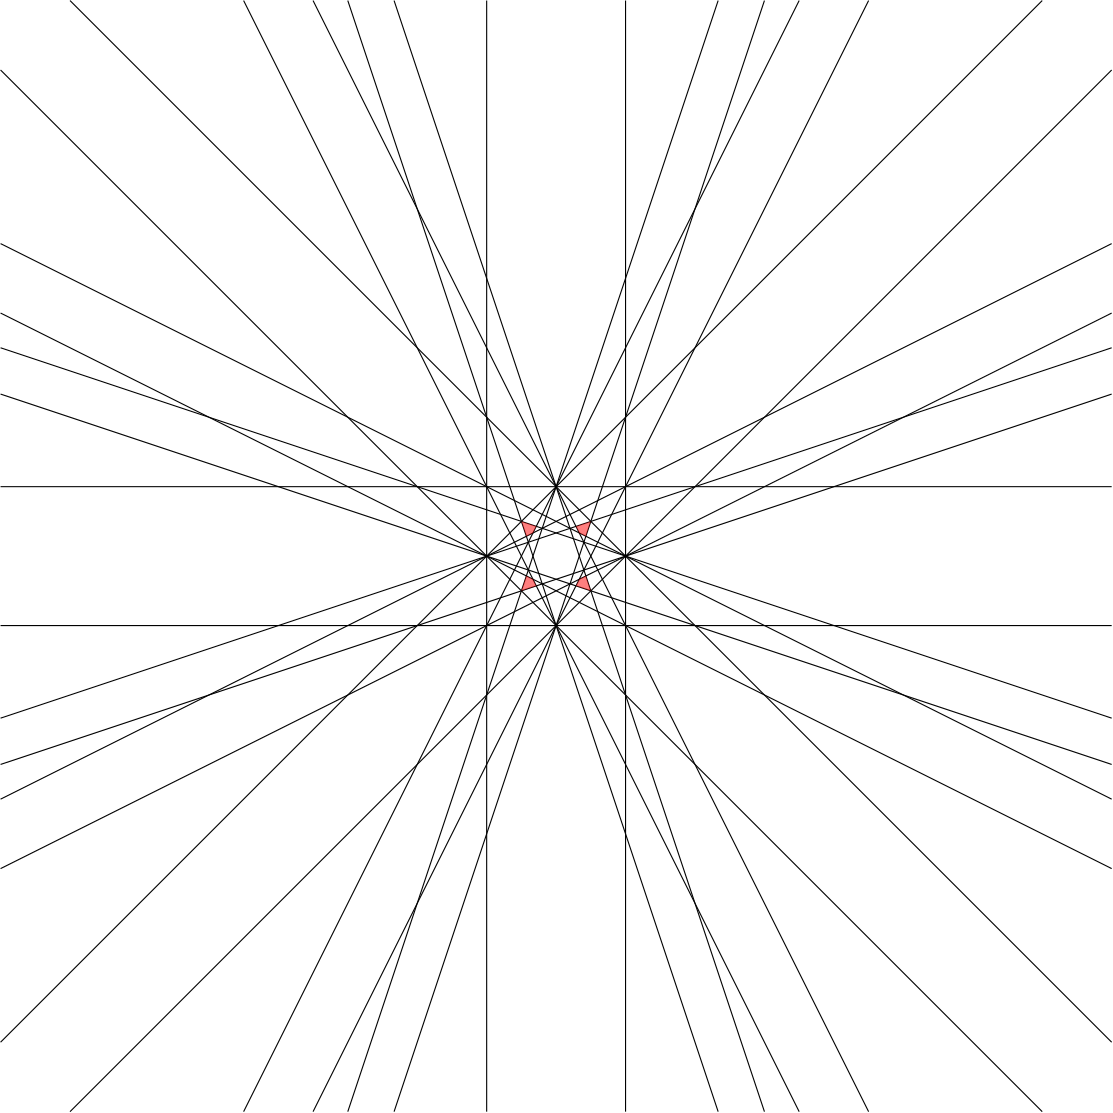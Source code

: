 <?xml version="1.0" ?>
<ipe version="70218" creator="Ipe 7.2.28">
  

  <info created="D:20240203125927" modified="D:20240203125927"/>
  

  <ipestyle name="basic">
    

    <symbol name="arrow/arc(spx)">
      

      <path stroke="sym-stroke" fill="sym-stroke" pen="sym-pen">
0 0 m
-1 0.333 l
-1 -0.333 l
h
</path>
      

    </symbol>
    

    <symbol name="arrow/farc(spx)">
      

      <path stroke="sym-stroke" fill="white" pen="sym-pen">
0 0 m
-1 0.333 l
-1 -0.333 l
h
</path>
      

    </symbol>
    

    <symbol name="arrow/ptarc(spx)">
      

      <path stroke="sym-stroke" fill="sym-stroke" pen="sym-pen">
0 0 m
-1 0.333 l
-0.8 0 l
-1 -0.333 l
h
</path>
      

    </symbol>
    

    <symbol name="arrow/fptarc(spx)">
      

      <path stroke="sym-stroke" fill="white" pen="sym-pen">
0 0 m
-1 0.333 l
-0.8 0 l
-1 -0.333 l
h
</path>
      

    </symbol>
    

    <symbol name="mark/circle(sx)" transformations="translations">
      

      <path fill="sym-stroke">
0.6 0 0 0.6 0 0 e
0.4 0 0 0.4 0 0 e
</path>
      

    </symbol>
    

    <symbol name="mark/disk(sx)" transformations="translations">
      

      <path fill="sym-stroke">
0.6 0 0 0.6 0 0 e
</path>
      

    </symbol>
    

    <symbol name="mark/fdisk(sfx)" transformations="translations">
      

      <group>
        

        <path fill="sym-fill">
0.5 0 0 0.5 0 0 e
</path>
        

        <path fill="sym-stroke" fillrule="eofill">
0.6 0 0 0.6 0 0 e
0.4 0 0 0.4 0 0 e
</path>
        

      </group>
      

    </symbol>
    

    <symbol name="mark/box(sx)" transformations="translations">
      

      <path fill="sym-stroke" fillrule="eofill">
-0.6 -0.6 m
0.6 -0.6 l
0.6 0.6 l
-0.6 0.6 l
h
-0.4 -0.4 m
0.4 -0.4 l
0.4 0.4 l
-0.4 0.4 l
h
</path>
      

    </symbol>
    

    <symbol name="mark/square(sx)" transformations="translations">
      

      <path fill="sym-stroke">
-0.6 -0.6 m
0.6 -0.6 l
0.6 0.6 l
-0.6 0.6 l
h
</path>
      

    </symbol>
    

    <symbol name="mark/fsquare(sfx)" transformations="translations">
      

      <group>
        

        <path fill="sym-fill">
-0.5 -0.5 m
0.5 -0.5 l
0.5 0.5 l
-0.5 0.5 l
h
</path>
        

        <path fill="sym-stroke" fillrule="eofill">
-0.6 -0.6 m
0.6 -0.6 l
0.6 0.6 l
-0.6 0.6 l
h
-0.4 -0.4 m
0.4 -0.4 l
0.4 0.4 l
-0.4 0.4 l
h
</path>
        

      </group>
      

    </symbol>
    

    <symbol name="mark/cross(sx)" transformations="translations">
      

      <group>
        

        <path fill="sym-stroke">
-0.43 -0.57 m
0.57 0.43 l
0.43 0.57 l
-0.57 -0.43 l
h
</path>
        

        <path fill="sym-stroke">
-0.43 0.57 m
0.57 -0.43 l
0.43 -0.57 l
-0.57 0.43 l
h
</path>
        

      </group>
      

    </symbol>
    

    <symbol name="arrow/fnormal(spx)">
      

      <path stroke="sym-stroke" fill="white" pen="sym-pen">
0 0 m
-1 0.333 l
-1 -0.333 l
h
</path>
      

    </symbol>
    

    <symbol name="arrow/pointed(spx)">
      

      <path stroke="sym-stroke" fill="sym-stroke" pen="sym-pen">
0 0 m
-1 0.333 l
-0.8 0 l
-1 -0.333 l
h
</path>
      

    </symbol>
    

    <symbol name="arrow/fpointed(spx)">
      

      <path stroke="sym-stroke" fill="white" pen="sym-pen">
0 0 m
-1 0.333 l
-0.8 0 l
-1 -0.333 l
h
</path>
      

    </symbol>
    

    <symbol name="arrow/linear(spx)">
      

      <path stroke="sym-stroke" pen="sym-pen">
-1 0.333 m
0 0 l
-1 -0.333 l
</path>
      

    </symbol>
    

    <symbol name="arrow/fdouble(spx)">
      

      <path stroke="sym-stroke" fill="white" pen="sym-pen">
0 0 m
-1 0.333 l
-1 -0.333 l
h
-1 0 m
-2 0.333 l
-2 -0.333 l
h
</path>
      

    </symbol>
    

    <symbol name="arrow/double(spx)">
      

      <path stroke="sym-stroke" fill="sym-stroke" pen="sym-pen">
0 0 m
-1 0.333 l
-1 -0.333 l
h
-1 0 m
-2 0.333 l
-2 -0.333 l
h
</path>
      

    </symbol>
    

    <symbol name="arrow/mid-normal(spx)">
      

      <path stroke="sym-stroke" fill="sym-stroke" pen="sym-pen">
0.5 0 m
-0.5 0.333 l
-0.5 -0.333 l
h
</path>
      

    </symbol>
    

    <symbol name="arrow/mid-fnormal(spx)">
      

      <path stroke="sym-stroke" fill="white" pen="sym-pen">
0.5 0 m
-0.5 0.333 l
-0.5 -0.333 l
h
</path>
      

    </symbol>
    

    <symbol name="arrow/mid-pointed(spx)">
      

      <path stroke="sym-stroke" fill="sym-stroke" pen="sym-pen">
0.5 0 m
-0.5 0.333 l
-0.3 0 l
-0.5 -0.333 l
h
</path>
      

    </symbol>
    

    <symbol name="arrow/mid-fpointed(spx)">
      

      <path stroke="sym-stroke" fill="white" pen="sym-pen">
0.5 0 m
-0.5 0.333 l
-0.3 0 l
-0.5 -0.333 l
h
</path>
      

    </symbol>
    

    <symbol name="arrow/mid-double(spx)">
      

      <path stroke="sym-stroke" fill="sym-stroke" pen="sym-pen">
1 0 m
0 0.333 l
0 -0.333 l
h
0 0 m
-1 0.333 l
-1 -0.333 l
h
</path>
      

    </symbol>
    

    <symbol name="arrow/mid-fdouble(spx)">
      

      <path stroke="sym-stroke" fill="white" pen="sym-pen">
1 0 m
0 0.333 l
0 -0.333 l
h
0 0 m
-1 0.333 l
-1 -0.333 l
h
</path>
      

    </symbol>
    

    <anglesize name="22.5 deg" value="22.5"/>
    

    <anglesize name="30 deg" value="30"/>
    

    <anglesize name="45 deg" value="45"/>
    

    <anglesize name="60 deg" value="60"/>
    

    <anglesize name="90 deg" value="90"/>
    

    <arrowsize name="large" value="10"/>
    

    <arrowsize name="small" value="5"/>
    

    <arrowsize name="tiny" value="3"/>
    

    <color name="blue" value="0 0 1"/>
    

    <color name="brown" value="0.647 0.165 0.165"/>
    

    <color name="darkblue" value="0 0 0.545"/>
    

    <color name="darkcyan" value="0 0.545 0.545"/>
    

    <color name="darkgray" value="0.663"/>
    

    <color name="darkgreen" value="0 0.392 0"/>
    

    <color name="darkmagenta" value="0.545 0 0.545"/>
    

    <color name="darkorange" value="1 0.549 0"/>
    

    <color name="darkred" value="0.545 0 0"/>
    

    <color name="gold" value="1 0.843 0"/>
    

    <color name="gray" value="0.745"/>
    

    <color name="green" value="0 1 0"/>
    

    <color name="lightblue" value="0.678 0.847 0.902"/>
    

    <color name="lightcyan" value="0.878 1 1"/>
    

    <color name="lightgray" value="0.827"/>
    

    <color name="lightgreen" value="0.565 0.933 0.565"/>
    

    <color name="lightyellow" value="1 1 0.878"/>
    

    <color name="navy" value="0 0 0.502"/>
    

    <color name="orange" value="1 0.647 0"/>
    

    <color name="pink" value="1 0.753 0.796"/>
    

    <color name="purple" value="0.627 0.125 0.941"/>
    

    <color name="red" value="1 0 0"/>
    

    <color name="seagreen" value="0.18 0.545 0.341"/>
    

    <color name="turquoise" value="0.251 0.878 0.816"/>
    

    <color name="violet" value="0.933 0.51 0.933"/>
    

    <color name="yellow" value="1 1 0"/>
    

    <dashstyle name="dash dot dotted" value="[4 2 1 2 1 2] 0"/>
    

    <dashstyle name="dash dotted" value="[4 2 1 2] 0"/>
    

    <dashstyle name="dashed" value="[4] 0"/>
    

    <dashstyle name="dotted" value="[1 3] 0"/>
    

    <gridsize name="10 pts (~3.5 mm)" value="10"/>
    

    <gridsize name="14 pts (~5 mm)" value="14"/>
    

    <gridsize name="16 pts (~6 mm)" value="16"/>
    

    <gridsize name="20 pts (~7 mm)" value="20"/>
    

    <gridsize name="28 pts (~10 mm)" value="28"/>
    

    <gridsize name="32 pts (~12 mm)" value="32"/>
    

    <gridsize name="4 pts" value="4"/>
    

    <gridsize name="56 pts (~20 mm)" value="56"/>
    

    <gridsize name="8 pts (~3 mm)" value="8"/>
    

    <opacity name="10%" value="0.1"/>
    

    <opacity name="30%" value="0.3"/>
    

    <opacity name="50%" value="0.5"/>
    

    <opacity name="75%" value="0.75"/>
    

    <pen name="fat" value="1.2"/>
    

    <pen name="heavier" value="0.8"/>
    

    <pen name="ultrafat" value="2"/>
    

    <symbolsize name="large" value="5"/>
    

    <symbolsize name="small" value="2"/>
    

    <symbolsize name="tiny" value="1.1"/>
    

    <textsize name="Huge" value="\Huge"/>
    

    <textsize name="LARGE" value="\LARGE"/>
    

    <textsize name="Large" value="\Large"/>
    

    <textsize name="footnote" value="\footnotesize"/>
    

    <textsize name="huge" value="\huge"/>
    

    <textsize name="large" value="\large"/>
    

    <textsize name="script" value="\scriptsize"/>
    

    <textsize name="small" value="\small"/>
    

    <textsize name="tiny" value="\tiny"/>
    

    <textstyle name="center" begin="\begin{center}" end="\end{center}"/>
    

    <textstyle name="item" begin="\begin{itemize}\item{}" end="\end{itemize}"/>
    

    <textstyle name="itemize" begin="\begin{itemize}" end="\end{itemize}"/>
    

    <tiling name="falling" angle="-60" step="4" width="1"/>
    

    <tiling name="rising" angle="30" step="4" width="1"/>
    

    <preamble>area = 1/42</preamble>
    <layout paper="400 400" origin="0 0" frame="400 400"/>
  </ipestyle>
  

  <page>
    <layer name="bundle_0"/>
    <layer name="bundle_1"/>
    <layer name="bundle_2"/>
    <layer name="bundle_3"/>
    <layer name="bundle_4"/>
    <layer name="bundle_5"/>
    <layer name="bundle_6"/>
    <layer name="bundle_7"/>
    <layer name="bundle_8"/>
    <layer name="bundle_9"/>
    <layer name="bundle_10"/>
    <layer name="bundle_11"/>
    <layer name="polygons"/>
    <path layer="bundle_0">0.0 175.0 m 400.0 175.0 l</path>
    <path layer="bundle_0">0.0 225.0 m 400.0 225.0 l</path>
    <path layer="bundle_1">25.0 0.0 m 400.0 375.0 l</path>
    <path layer="bundle_1">0.0 25.0 m 375.0 400.0 l</path>
    <path layer="bundle_2">112.5 0.0 m 312.5 400.0 l</path>
    <path layer="bundle_2">87.5 0.0 m 287.5 400.0 l</path>
    <path layer="bundle_3">141.66666666666666 0.0 m 275.0 400.0 l</path>
    <path layer="bundle_3">125.0 0.0 m 258.3333333333333 400.0 l</path>
    <path layer="bundle_4">0.0 375.0 m 375.0 0.0 l</path>
    <path layer="bundle_4">25.0 400.0 m 400.0 25.0 l</path>
    <path layer="bundle_5">87.5 400.0 m 287.5 0.0 l</path>
    <path layer="bundle_5">112.5 400.0 m 312.5 0.0 l</path>
    <path layer="bundle_6">125.0 400.0 m 258.3333333333333 0.0 l</path>
    <path layer="bundle_6">141.66666666666666 400.0 m 275.0 0.0 l</path>
    <path layer="bundle_7">0.0 87.5 m 400.0 287.5 l</path>
    <path layer="bundle_7">0.0 112.5 m 400.0 312.5 l</path>
    <path layer="bundle_8">0.0 287.5 m 400.0 87.5 l</path>
    <path layer="bundle_8">0.0 312.5 m 400.0 112.5 l</path>
    <path layer="bundle_9">0.0 125.0 m 400.0 258.3333333333333 l</path>
    <path layer="bundle_9">0.0 141.66666666666666 m 400.0 275.0 l</path>
    <path layer="bundle_10">0.0 258.3333333333333 m 400.0 125.0 l</path>
    <path layer="bundle_10">0.0 275.0 m 400.0 141.66666666666666 l</path>
    <path layer="bundle_11">175.0 0.0 m 175.0 400.0 l</path>
    <path layer="bundle_11">225.0 0.0 m 225.0 400.0 l</path>
    <path layer="polygons" fill="red" opacity="50%">187.5 212.5 m 189.28571428571428 207.14285714285714 l 191.66666666666666 208.33333333333334 l 192.85714285714286 210.71428571428572 l h</path>
    <path layer="polygons" fill="red" opacity="50%">207.14285714285714 210.71428571428572 m 208.33333333333334 208.33333333333334 l 210.71428571428572 207.14285714285714 l 212.5 212.5 l h</path>
    <path layer="polygons" fill="red" opacity="50%">187.5 187.5 m 192.85714285714286 189.28571428571428 l 191.66666666666666 191.66666666666666 l 189.28571428571428 192.85714285714286 l h</path>
    <path layer="polygons" fill="red" opacity="50%">207.14285714285714 189.28571428571428 m 212.5 187.5 l 210.71428571428572 192.85714285714286 l 208.33333333333334 191.66666666666666 l h</path>
  </page>
</ipe>

